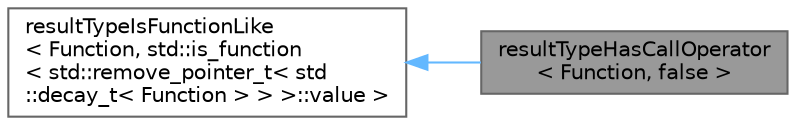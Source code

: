 digraph "resultTypeHasCallOperator&lt; Function, false &gt;"
{
 // LATEX_PDF_SIZE
  bgcolor="transparent";
  edge [fontname=Helvetica,fontsize=10,labelfontname=Helvetica,labelfontsize=10];
  node [fontname=Helvetica,fontsize=10,shape=box,height=0.2,width=0.4];
  rankdir="LR";
  Node1 [id="Node000001",label="resultTypeHasCallOperator\l\< Function, false \>",height=0.2,width=0.4,color="gray40", fillcolor="grey60", style="filled", fontcolor="black",tooltip=" "];
  Node2 -> Node1 [id="edge1_Node000001_Node000002",dir="back",color="steelblue1",style="solid",tooltip=" "];
  Node2 [id="Node000002",label="resultTypeIsFunctionLike\l\< Function, std::is_function\l\< std::remove_pointer_t\< std\l::decay_t\< Function \> \> \>::value \>",height=0.2,width=0.4,color="gray40", fillcolor="white", style="filled",URL="$struct_async_1_1result_type_is_function_like.html",tooltip=" "];
}
